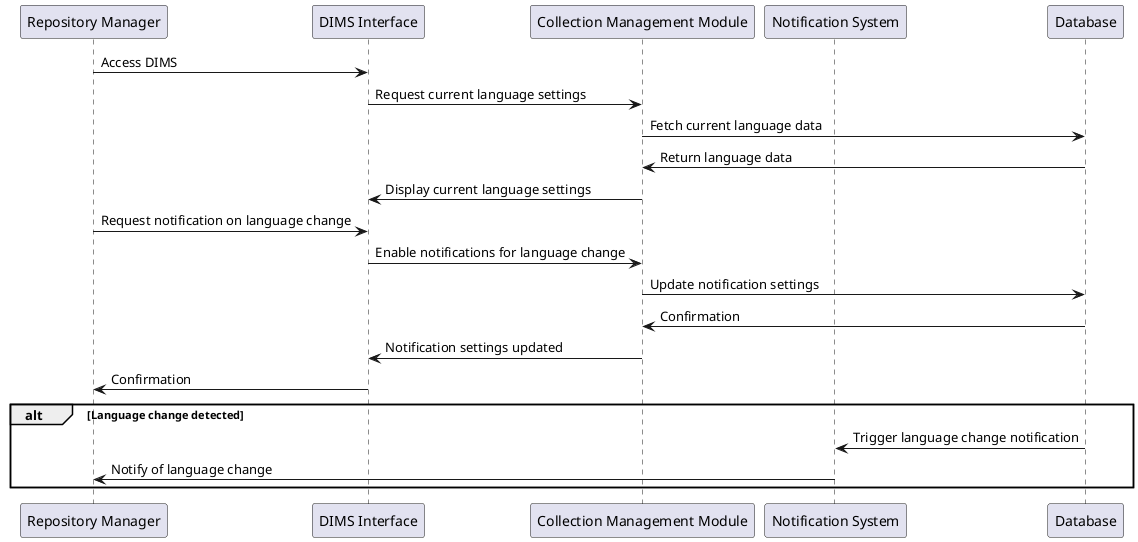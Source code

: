 @startuml
participant "Repository Manager" as RM
participant "DIMS Interface" as UI
participant "Collection Management Module" as CMM
participant "Notification System" as NS
participant "Database" as DB

RM -> UI: Access DIMS
UI -> CMM: Request current language settings
CMM -> DB: Fetch current language data
DB -> CMM: Return language data
CMM -> UI: Display current language settings
RM -> UI: Request notification on language change
UI -> CMM: Enable notifications for language change
CMM -> DB: Update notification settings
DB -> CMM: Confirmation
CMM -> UI: Notification settings updated
UI -> RM: Confirmation

alt Language change detected
   DB -> NS : Trigger language change notification
   NS -> RM : Notify of language change
end

@enduml